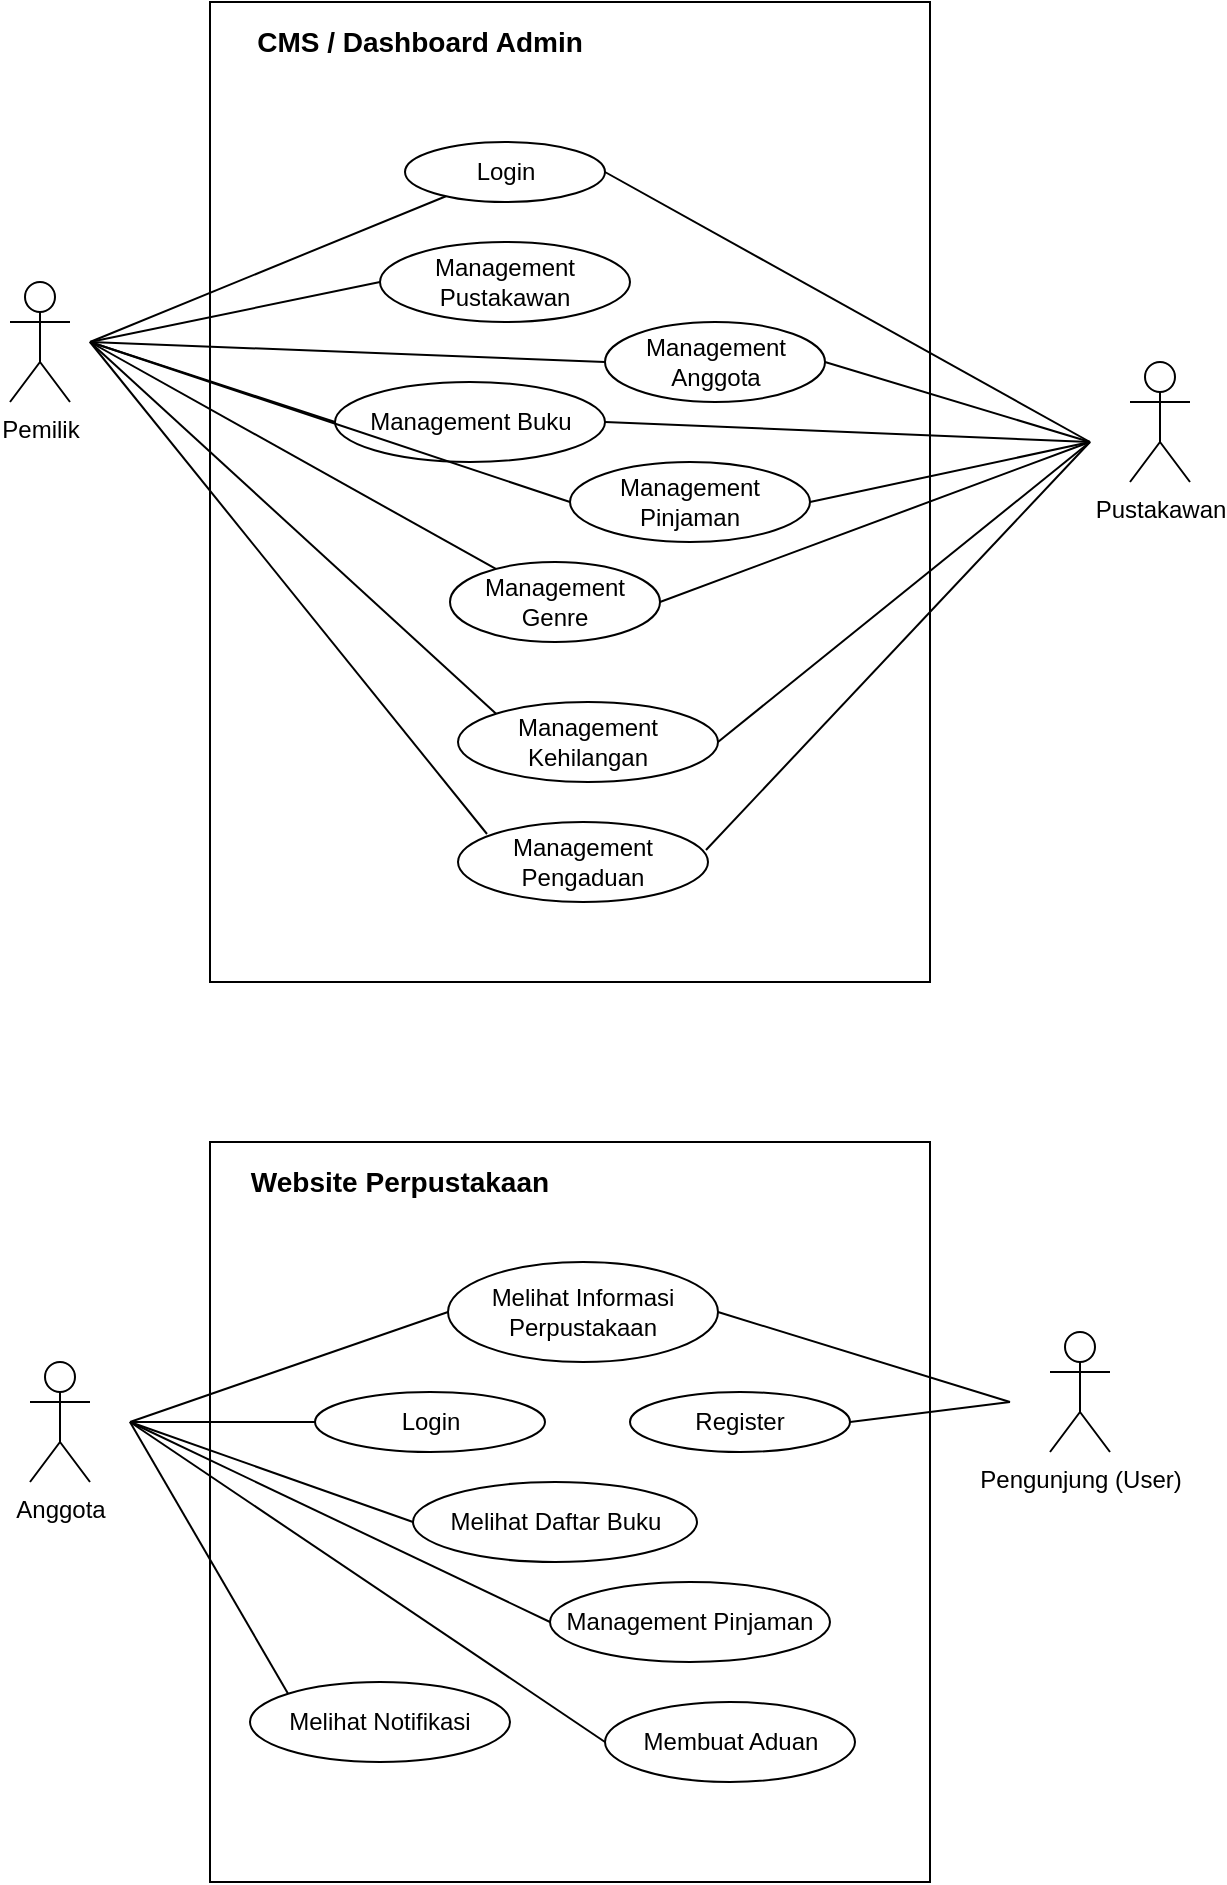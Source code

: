 <mxfile version="24.0.1" type="device">
  <diagram id="mUMO7H1rQdNygUA0p2jK" name="Page-1">
    <mxGraphModel dx="1912" dy="984" grid="1" gridSize="10" guides="1" tooltips="1" connect="1" arrows="1" fold="1" page="1" pageScale="1" pageWidth="827" pageHeight="1169" math="0" shadow="0">
      <root>
        <mxCell id="0" />
        <mxCell id="1" parent="0" />
        <mxCell id="p4Pve5kmI4_MnU4bVX2u-6" value="" style="rounded=0;whiteSpace=wrap;html=1;" vertex="1" parent="1">
          <mxGeometry x="160" y="40" width="360" height="490" as="geometry" />
        </mxCell>
        <mxCell id="p4Pve5kmI4_MnU4bVX2u-2" value="Pustakawan" style="shape=umlActor;verticalLabelPosition=bottom;verticalAlign=top;html=1;outlineConnect=0;" vertex="1" parent="1">
          <mxGeometry x="620" y="220" width="30" height="60" as="geometry" />
        </mxCell>
        <mxCell id="p4Pve5kmI4_MnU4bVX2u-4" value="&lt;span style=&quot;font-size: 14px;&quot;&gt;&lt;b style=&quot;font-size: 14px;&quot;&gt;CMS / Dashboard Admin&lt;/b&gt;&lt;/span&gt;" style="text;html=1;align=center;verticalAlign=middle;whiteSpace=wrap;rounded=0;fontSize=14;" vertex="1" parent="1">
          <mxGeometry x="150" y="50" width="230" height="20" as="geometry" />
        </mxCell>
        <mxCell id="p4Pve5kmI4_MnU4bVX2u-25" style="rounded=0;orthogonalLoop=1;jettySize=auto;html=1;endArrow=none;endFill=0;" edge="1" parent="1" target="p4Pve5kmI4_MnU4bVX2u-14">
          <mxGeometry relative="1" as="geometry">
            <mxPoint x="100" y="210" as="sourcePoint" />
          </mxGeometry>
        </mxCell>
        <mxCell id="p4Pve5kmI4_MnU4bVX2u-7" value="Pemilik" style="shape=umlActor;verticalLabelPosition=bottom;verticalAlign=top;html=1;outlineConnect=0;" vertex="1" parent="1">
          <mxGeometry x="60" y="180" width="30" height="60" as="geometry" />
        </mxCell>
        <mxCell id="p4Pve5kmI4_MnU4bVX2u-12" value="Management Genre" style="ellipse;whiteSpace=wrap;html=1;" vertex="1" parent="1">
          <mxGeometry x="280" y="320" width="105" height="40" as="geometry" />
        </mxCell>
        <mxCell id="p4Pve5kmI4_MnU4bVX2u-13" value="Management Pengaduan" style="ellipse;whiteSpace=wrap;html=1;" vertex="1" parent="1">
          <mxGeometry x="284" y="450" width="125" height="40" as="geometry" />
        </mxCell>
        <mxCell id="p4Pve5kmI4_MnU4bVX2u-14" value="Login" style="ellipse;whiteSpace=wrap;html=1;" vertex="1" parent="1">
          <mxGeometry x="257.5" y="110" width="100" height="30" as="geometry" />
        </mxCell>
        <mxCell id="p4Pve5kmI4_MnU4bVX2u-15" value="Management Anggota" style="ellipse;whiteSpace=wrap;html=1;" vertex="1" parent="1">
          <mxGeometry x="357.5" y="200" width="110" height="40" as="geometry" />
        </mxCell>
        <mxCell id="p4Pve5kmI4_MnU4bVX2u-21" value="Management Pustakawan" style="ellipse;whiteSpace=wrap;html=1;" vertex="1" parent="1">
          <mxGeometry x="245" y="160" width="125" height="40" as="geometry" />
        </mxCell>
        <mxCell id="p4Pve5kmI4_MnU4bVX2u-23" value="Management Pinjaman" style="ellipse;whiteSpace=wrap;html=1;" vertex="1" parent="1">
          <mxGeometry x="340" y="270" width="120" height="40" as="geometry" />
        </mxCell>
        <mxCell id="p4Pve5kmI4_MnU4bVX2u-24" value="Management Kehilangan" style="ellipse;whiteSpace=wrap;html=1;" vertex="1" parent="1">
          <mxGeometry x="284" y="390" width="130" height="40" as="geometry" />
        </mxCell>
        <mxCell id="p4Pve5kmI4_MnU4bVX2u-27" style="rounded=0;orthogonalLoop=1;jettySize=auto;html=1;endArrow=none;endFill=0;entryX=0;entryY=0.5;entryDx=0;entryDy=0;" edge="1" parent="1" target="p4Pve5kmI4_MnU4bVX2u-15">
          <mxGeometry relative="1" as="geometry">
            <mxPoint x="100" y="210" as="sourcePoint" />
            <mxPoint x="194" y="177" as="targetPoint" />
          </mxGeometry>
        </mxCell>
        <mxCell id="p4Pve5kmI4_MnU4bVX2u-28" style="rounded=0;orthogonalLoop=1;jettySize=auto;html=1;endArrow=none;endFill=0;entryX=0;entryY=0.5;entryDx=0;entryDy=0;" edge="1" parent="1" target="p4Pve5kmI4_MnU4bVX2u-21">
          <mxGeometry relative="1" as="geometry">
            <mxPoint x="100" y="210" as="sourcePoint" />
            <mxPoint x="185" y="255" as="targetPoint" />
          </mxGeometry>
        </mxCell>
        <mxCell id="p4Pve5kmI4_MnU4bVX2u-29" style="rounded=0;orthogonalLoop=1;jettySize=auto;html=1;endArrow=none;endFill=0;entryX=0;entryY=0.5;entryDx=0;entryDy=0;" edge="1" parent="1" target="p4Pve5kmI4_MnU4bVX2u-11">
          <mxGeometry relative="1" as="geometry">
            <mxPoint x="100" y="210" as="sourcePoint" />
            <mxPoint x="195" y="265" as="targetPoint" />
          </mxGeometry>
        </mxCell>
        <mxCell id="p4Pve5kmI4_MnU4bVX2u-35" style="rounded=0;orthogonalLoop=1;jettySize=auto;html=1;endArrow=none;endFill=0;" edge="1" parent="1" target="p4Pve5kmI4_MnU4bVX2u-12">
          <mxGeometry relative="1" as="geometry">
            <mxPoint x="100" y="210" as="sourcePoint" />
            <mxPoint x="355" y="275" as="targetPoint" />
          </mxGeometry>
        </mxCell>
        <mxCell id="p4Pve5kmI4_MnU4bVX2u-37" style="rounded=0;orthogonalLoop=1;jettySize=auto;html=1;endArrow=none;endFill=0;entryX=0;entryY=0;entryDx=0;entryDy=0;" edge="1" parent="1" target="p4Pve5kmI4_MnU4bVX2u-24">
          <mxGeometry relative="1" as="geometry">
            <mxPoint x="100" y="210" as="sourcePoint" />
            <mxPoint x="375" y="295" as="targetPoint" />
          </mxGeometry>
        </mxCell>
        <mxCell id="p4Pve5kmI4_MnU4bVX2u-38" style="rounded=0;orthogonalLoop=1;jettySize=auto;html=1;endArrow=none;endFill=0;entryX=0.116;entryY=0.15;entryDx=0;entryDy=0;entryPerimeter=0;" edge="1" parent="1" target="p4Pve5kmI4_MnU4bVX2u-13">
          <mxGeometry relative="1" as="geometry">
            <mxPoint x="100" y="210" as="sourcePoint" />
            <mxPoint x="385" y="305" as="targetPoint" />
          </mxGeometry>
        </mxCell>
        <mxCell id="p4Pve5kmI4_MnU4bVX2u-49" style="rounded=0;orthogonalLoop=1;jettySize=auto;html=1;endArrow=none;endFill=0;exitX=1;exitY=0.5;exitDx=0;exitDy=0;" edge="1" parent="1" source="p4Pve5kmI4_MnU4bVX2u-15">
          <mxGeometry relative="1" as="geometry">
            <mxPoint x="150" y="440" as="sourcePoint" />
            <mxPoint x="600" y="260" as="targetPoint" />
          </mxGeometry>
        </mxCell>
        <mxCell id="p4Pve5kmI4_MnU4bVX2u-50" style="rounded=0;orthogonalLoop=1;jettySize=auto;html=1;endArrow=none;endFill=0;exitX=1;exitY=0.5;exitDx=0;exitDy=0;" edge="1" parent="1" source="p4Pve5kmI4_MnU4bVX2u-11">
          <mxGeometry relative="1" as="geometry">
            <mxPoint x="160" y="450" as="sourcePoint" />
            <mxPoint x="600" y="260" as="targetPoint" />
          </mxGeometry>
        </mxCell>
        <mxCell id="p4Pve5kmI4_MnU4bVX2u-51" style="rounded=0;orthogonalLoop=1;jettySize=auto;html=1;endArrow=none;endFill=0;exitX=1;exitY=0.5;exitDx=0;exitDy=0;" edge="1" parent="1" source="p4Pve5kmI4_MnU4bVX2u-14">
          <mxGeometry relative="1" as="geometry">
            <mxPoint x="170" y="460" as="sourcePoint" />
            <mxPoint x="600" y="260" as="targetPoint" />
          </mxGeometry>
        </mxCell>
        <mxCell id="p4Pve5kmI4_MnU4bVX2u-11" value="Management Buku" style="ellipse;whiteSpace=wrap;html=1;" vertex="1" parent="1">
          <mxGeometry x="222.5" y="230" width="135" height="40" as="geometry" />
        </mxCell>
        <mxCell id="p4Pve5kmI4_MnU4bVX2u-54" style="rounded=0;orthogonalLoop=1;jettySize=auto;html=1;endArrow=none;endFill=0;exitX=1;exitY=0.5;exitDx=0;exitDy=0;" edge="1" parent="1" source="p4Pve5kmI4_MnU4bVX2u-23">
          <mxGeometry relative="1" as="geometry">
            <mxPoint x="364" y="270" as="sourcePoint" />
            <mxPoint x="600" y="260" as="targetPoint" />
          </mxGeometry>
        </mxCell>
        <mxCell id="p4Pve5kmI4_MnU4bVX2u-55" style="rounded=0;orthogonalLoop=1;jettySize=auto;html=1;endArrow=none;endFill=0;exitX=1;exitY=0.5;exitDx=0;exitDy=0;" edge="1" parent="1" source="p4Pve5kmI4_MnU4bVX2u-12">
          <mxGeometry relative="1" as="geometry">
            <mxPoint x="374" y="280" as="sourcePoint" />
            <mxPoint x="600" y="260" as="targetPoint" />
          </mxGeometry>
        </mxCell>
        <mxCell id="p4Pve5kmI4_MnU4bVX2u-56" style="rounded=0;orthogonalLoop=1;jettySize=auto;html=1;endArrow=none;endFill=0;exitX=1;exitY=0.5;exitDx=0;exitDy=0;" edge="1" parent="1" source="p4Pve5kmI4_MnU4bVX2u-24">
          <mxGeometry relative="1" as="geometry">
            <mxPoint x="384" y="290" as="sourcePoint" />
            <mxPoint x="600" y="260" as="targetPoint" />
          </mxGeometry>
        </mxCell>
        <mxCell id="p4Pve5kmI4_MnU4bVX2u-57" style="rounded=0;orthogonalLoop=1;jettySize=auto;html=1;endArrow=none;endFill=0;exitX=0.992;exitY=0.35;exitDx=0;exitDy=0;exitPerimeter=0;" edge="1" parent="1" source="p4Pve5kmI4_MnU4bVX2u-13">
          <mxGeometry relative="1" as="geometry">
            <mxPoint x="394" y="300" as="sourcePoint" />
            <mxPoint x="600" y="260" as="targetPoint" />
          </mxGeometry>
        </mxCell>
        <mxCell id="p4Pve5kmI4_MnU4bVX2u-58" style="rounded=0;orthogonalLoop=1;jettySize=auto;html=1;endArrow=none;endFill=0;entryX=0;entryY=0.5;entryDx=0;entryDy=0;" edge="1" parent="1" target="p4Pve5kmI4_MnU4bVX2u-23">
          <mxGeometry relative="1" as="geometry">
            <mxPoint x="100" y="210" as="sourcePoint" />
            <mxPoint x="650" y="310" as="targetPoint" />
          </mxGeometry>
        </mxCell>
        <mxCell id="p4Pve5kmI4_MnU4bVX2u-60" value="" style="rounded=0;whiteSpace=wrap;html=1;" vertex="1" parent="1">
          <mxGeometry x="160" y="610" width="360" height="370" as="geometry" />
        </mxCell>
        <mxCell id="p4Pve5kmI4_MnU4bVX2u-61" value="Anggota" style="shape=umlActor;verticalLabelPosition=bottom;verticalAlign=top;html=1;outlineConnect=0;" vertex="1" parent="1">
          <mxGeometry x="70" y="720" width="30" height="60" as="geometry" />
        </mxCell>
        <mxCell id="p4Pve5kmI4_MnU4bVX2u-62" value="Melihat Informasi Perpustakaan" style="ellipse;whiteSpace=wrap;html=1;" vertex="1" parent="1">
          <mxGeometry x="279" y="670" width="135" height="50" as="geometry" />
        </mxCell>
        <mxCell id="p4Pve5kmI4_MnU4bVX2u-63" value="&lt;b&gt;Website Perpustakaan&lt;/b&gt;" style="text;html=1;align=center;verticalAlign=middle;whiteSpace=wrap;rounded=0;fontSize=14;" vertex="1" parent="1">
          <mxGeometry x="140" y="620" width="230" height="20" as="geometry" />
        </mxCell>
        <mxCell id="p4Pve5kmI4_MnU4bVX2u-64" value="Login" style="ellipse;whiteSpace=wrap;html=1;" vertex="1" parent="1">
          <mxGeometry x="212.5" y="735" width="115" height="30" as="geometry" />
        </mxCell>
        <mxCell id="p4Pve5kmI4_MnU4bVX2u-65" value="Register" style="ellipse;whiteSpace=wrap;html=1;" vertex="1" parent="1">
          <mxGeometry x="370" y="735" width="110" height="30" as="geometry" />
        </mxCell>
        <mxCell id="p4Pve5kmI4_MnU4bVX2u-68" value="Pengunjung (User)" style="shape=umlActor;verticalLabelPosition=bottom;verticalAlign=top;html=1;outlineConnect=0;" vertex="1" parent="1">
          <mxGeometry x="580" y="705" width="30" height="60" as="geometry" />
        </mxCell>
        <mxCell id="p4Pve5kmI4_MnU4bVX2u-69" value="Melihat Daftar Buku" style="ellipse;whiteSpace=wrap;html=1;" vertex="1" parent="1">
          <mxGeometry x="261.5" y="780" width="142" height="40" as="geometry" />
        </mxCell>
        <mxCell id="p4Pve5kmI4_MnU4bVX2u-72" value="Management Pinjaman" style="ellipse;whiteSpace=wrap;html=1;" vertex="1" parent="1">
          <mxGeometry x="330" y="830" width="140" height="40" as="geometry" />
        </mxCell>
        <mxCell id="p4Pve5kmI4_MnU4bVX2u-73" value="Melihat Notifikasi" style="ellipse;whiteSpace=wrap;html=1;" vertex="1" parent="1">
          <mxGeometry x="180" y="880" width="130" height="40" as="geometry" />
        </mxCell>
        <mxCell id="p4Pve5kmI4_MnU4bVX2u-74" value="Membuat Aduan" style="ellipse;whiteSpace=wrap;html=1;" vertex="1" parent="1">
          <mxGeometry x="357.5" y="890" width="125" height="40" as="geometry" />
        </mxCell>
        <mxCell id="p4Pve5kmI4_MnU4bVX2u-76" value="" style="endArrow=none;html=1;rounded=0;entryX=0;entryY=0.5;entryDx=0;entryDy=0;" edge="1" parent="1" target="p4Pve5kmI4_MnU4bVX2u-62">
          <mxGeometry width="50" height="50" relative="1" as="geometry">
            <mxPoint x="120" y="750" as="sourcePoint" />
            <mxPoint x="400" y="750" as="targetPoint" />
          </mxGeometry>
        </mxCell>
        <mxCell id="p4Pve5kmI4_MnU4bVX2u-77" value="" style="endArrow=none;html=1;rounded=0;entryX=0;entryY=0.5;entryDx=0;entryDy=0;" edge="1" parent="1" target="p4Pve5kmI4_MnU4bVX2u-64">
          <mxGeometry width="50" height="50" relative="1" as="geometry">
            <mxPoint x="120" y="750" as="sourcePoint" />
            <mxPoint x="275" y="705" as="targetPoint" />
          </mxGeometry>
        </mxCell>
        <mxCell id="p4Pve5kmI4_MnU4bVX2u-78" value="" style="endArrow=none;html=1;rounded=0;entryX=0;entryY=0.5;entryDx=0;entryDy=0;" edge="1" parent="1" target="p4Pve5kmI4_MnU4bVX2u-69">
          <mxGeometry width="50" height="50" relative="1" as="geometry">
            <mxPoint x="120" y="750" as="sourcePoint" />
            <mxPoint x="285" y="715" as="targetPoint" />
          </mxGeometry>
        </mxCell>
        <mxCell id="p4Pve5kmI4_MnU4bVX2u-79" value="" style="endArrow=none;html=1;rounded=0;entryX=0;entryY=0;entryDx=0;entryDy=0;" edge="1" parent="1" target="p4Pve5kmI4_MnU4bVX2u-73">
          <mxGeometry width="50" height="50" relative="1" as="geometry">
            <mxPoint x="120" y="750" as="sourcePoint" />
            <mxPoint x="295" y="725" as="targetPoint" />
          </mxGeometry>
        </mxCell>
        <mxCell id="p4Pve5kmI4_MnU4bVX2u-80" value="" style="endArrow=none;html=1;rounded=0;entryX=0;entryY=0.5;entryDx=0;entryDy=0;" edge="1" parent="1" target="p4Pve5kmI4_MnU4bVX2u-74">
          <mxGeometry width="50" height="50" relative="1" as="geometry">
            <mxPoint x="120" y="750" as="sourcePoint" />
            <mxPoint x="305" y="735" as="targetPoint" />
          </mxGeometry>
        </mxCell>
        <mxCell id="p4Pve5kmI4_MnU4bVX2u-81" value="" style="endArrow=none;html=1;rounded=0;exitX=1;exitY=0.5;exitDx=0;exitDy=0;" edge="1" parent="1" source="p4Pve5kmI4_MnU4bVX2u-65">
          <mxGeometry width="50" height="50" relative="1" as="geometry">
            <mxPoint x="170" y="800" as="sourcePoint" />
            <mxPoint x="560" y="740" as="targetPoint" />
          </mxGeometry>
        </mxCell>
        <mxCell id="p4Pve5kmI4_MnU4bVX2u-82" value="" style="endArrow=none;html=1;rounded=0;exitX=1;exitY=0.5;exitDx=0;exitDy=0;" edge="1" parent="1" source="p4Pve5kmI4_MnU4bVX2u-62">
          <mxGeometry width="50" height="50" relative="1" as="geometry">
            <mxPoint x="180" y="810" as="sourcePoint" />
            <mxPoint x="560" y="740" as="targetPoint" />
          </mxGeometry>
        </mxCell>
        <mxCell id="p4Pve5kmI4_MnU4bVX2u-83" value="" style="endArrow=none;html=1;rounded=0;entryX=0;entryY=0.5;entryDx=0;entryDy=0;" edge="1" parent="1" target="p4Pve5kmI4_MnU4bVX2u-72">
          <mxGeometry width="50" height="50" relative="1" as="geometry">
            <mxPoint x="120" y="750" as="sourcePoint" />
            <mxPoint x="335" y="765" as="targetPoint" />
          </mxGeometry>
        </mxCell>
      </root>
    </mxGraphModel>
  </diagram>
</mxfile>
